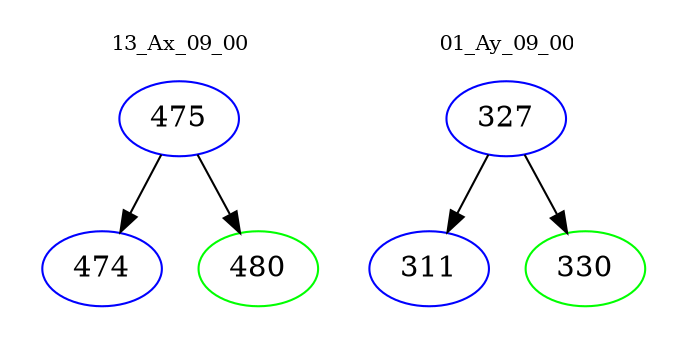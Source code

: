 digraph{
subgraph cluster_0 {
color = white
label = "13_Ax_09_00";
fontsize=10;
T0_475 [label="475", color="blue"]
T0_475 -> T0_474 [color="black"]
T0_474 [label="474", color="blue"]
T0_475 -> T0_480 [color="black"]
T0_480 [label="480", color="green"]
}
subgraph cluster_1 {
color = white
label = "01_Ay_09_00";
fontsize=10;
T1_327 [label="327", color="blue"]
T1_327 -> T1_311 [color="black"]
T1_311 [label="311", color="blue"]
T1_327 -> T1_330 [color="black"]
T1_330 [label="330", color="green"]
}
}
